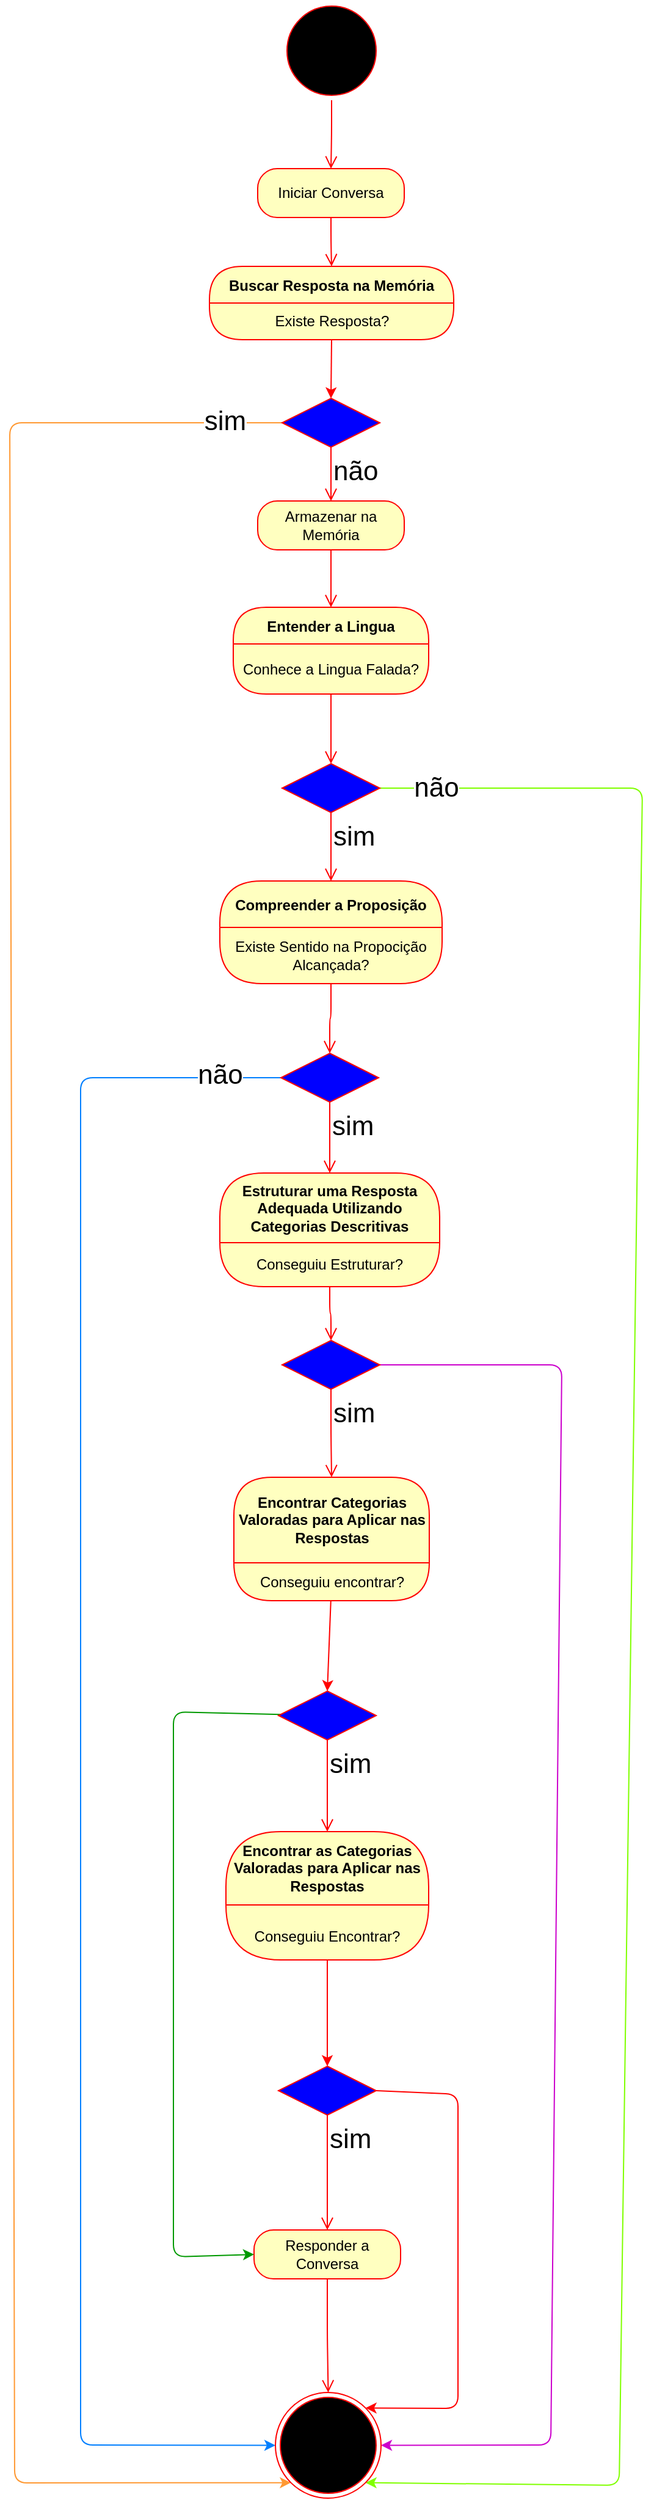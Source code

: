 <mxfile>
    <diagram id="ajJ6zpVRrcrcCG0nuid9" name="Página-1">
        <mxGraphModel dx="824" dy="566" grid="0" gridSize="10" guides="1" tooltips="1" connect="1" arrows="1" fold="1" page="1" pageScale="1" pageWidth="827" pageHeight="1169" math="0" shadow="0">
            <root>
                <mxCell id="0"/>
                <mxCell id="1" parent="0"/>
                <mxCell id="2" value="" style="ellipse;html=1;shape=startState;fillColor=#000000;strokeColor=#ff0000;" parent="1" vertex="1">
                    <mxGeometry x="374" y="4" width="81" height="81" as="geometry"/>
                </mxCell>
                <mxCell id="3" value="" style="edgeStyle=orthogonalEdgeStyle;html=1;verticalAlign=bottom;endArrow=open;endSize=8;strokeColor=#ff0000;entryX=0.5;entryY=0;entryDx=0;entryDy=0;" parent="1" source="2" target="4" edge="1">
                    <mxGeometry relative="1" as="geometry">
                        <mxPoint x="414" y="117" as="targetPoint"/>
                    </mxGeometry>
                </mxCell>
                <mxCell id="4" value="Iniciar Conversa" style="rounded=1;whiteSpace=wrap;html=1;arcSize=40;fontColor=#000000;fillColor=#ffffc0;strokeColor=#ff0000;" parent="1" vertex="1">
                    <mxGeometry x="354" y="141" width="120" height="40" as="geometry"/>
                </mxCell>
                <mxCell id="5" value="" style="edgeStyle=orthogonalEdgeStyle;html=1;verticalAlign=bottom;endArrow=open;endSize=8;strokeColor=#ff0000;entryX=0.5;entryY=0;entryDx=0;entryDy=0;" parent="1" source="4" target="6" edge="1">
                    <mxGeometry relative="1" as="geometry">
                        <mxPoint x="416" y="221" as="targetPoint"/>
                    </mxGeometry>
                </mxCell>
                <mxCell id="6" value="Buscar Resposta na Memória" style="swimlane;fontStyle=1;align=center;verticalAlign=middle;childLayout=stackLayout;horizontal=1;startSize=30;horizontalStack=0;resizeParent=0;resizeLast=1;container=0;fontColor=#000000;collapsible=0;rounded=1;arcSize=30;strokeColor=#ff0000;fillColor=#ffffc0;swimlaneFillColor=#ffffc0;dropTarget=0;" parent="1" vertex="1">
                    <mxGeometry x="314.5" y="221" width="200" height="60" as="geometry"/>
                </mxCell>
                <mxCell id="7" value="Existe Resposta?" style="text;html=1;strokeColor=none;fillColor=none;align=center;verticalAlign=middle;spacingLeft=4;spacingRight=4;whiteSpace=wrap;overflow=hidden;rotatable=0;fontColor=#000000;" parent="6" vertex="1">
                    <mxGeometry y="30" width="200" height="30" as="geometry"/>
                </mxCell>
                <mxCell id="74" style="edgeStyle=none;html=1;exitX=0;exitY=0.5;exitDx=0;exitDy=0;entryX=0;entryY=1;entryDx=0;entryDy=0;strokeColor=#FF9933;fontSize=22;" edge="1" parent="1" source="11" target="47">
                    <mxGeometry relative="1" as="geometry">
                        <Array as="points">
                            <mxPoint x="151" y="349"/>
                            <mxPoint x="155" y="2035"/>
                        </Array>
                    </mxGeometry>
                </mxCell>
                <mxCell id="76" value="sim" style="edgeLabel;html=1;align=center;verticalAlign=middle;resizable=0;points=[];fontSize=22;" vertex="1" connectable="0" parent="74">
                    <mxGeometry x="-0.956" y="-1" relative="1" as="geometry">
                        <mxPoint as="offset"/>
                    </mxGeometry>
                </mxCell>
                <mxCell id="11" value="" style="rhombus;whiteSpace=wrap;html=1;fillColor=#0000FF;strokeColor=#ff0000;" parent="1" vertex="1">
                    <mxGeometry x="374" y="329" width="80" height="40" as="geometry"/>
                </mxCell>
                <mxCell id="13" value="&lt;font style=&quot;font-size: 22px;&quot;&gt;não&lt;/font&gt;" style="edgeStyle=orthogonalEdgeStyle;html=1;align=left;verticalAlign=top;endArrow=open;endSize=8;strokeColor=#ff0000;entryX=0.5;entryY=0;entryDx=0;entryDy=0;" parent="1" source="11" target="16" edge="1">
                    <mxGeometry x="-1" relative="1" as="geometry">
                        <mxPoint x="414" y="483" as="targetPoint"/>
                    </mxGeometry>
                </mxCell>
                <mxCell id="15" style="edgeStyle=none;html=1;exitX=0.5;exitY=1;exitDx=0;exitDy=0;entryX=0.5;entryY=0;entryDx=0;entryDy=0;strokeColor=#FF0000;" parent="1" source="7" target="11" edge="1">
                    <mxGeometry relative="1" as="geometry"/>
                </mxCell>
                <mxCell id="16" value="Armazenar na Memória" style="rounded=1;whiteSpace=wrap;html=1;arcSize=40;fontColor=#000000;fillColor=#ffffc0;strokeColor=#ff0000;" parent="1" vertex="1">
                    <mxGeometry x="354" y="413" width="120" height="40" as="geometry"/>
                </mxCell>
                <mxCell id="17" value="" style="edgeStyle=orthogonalEdgeStyle;html=1;verticalAlign=bottom;endArrow=open;endSize=8;strokeColor=#ff0000;entryX=0.5;entryY=0;entryDx=0;entryDy=0;" parent="1" source="16" target="18" edge="1">
                    <mxGeometry relative="1" as="geometry">
                        <mxPoint x="414" y="523" as="targetPoint"/>
                    </mxGeometry>
                </mxCell>
                <mxCell id="18" value="Entender a Lingua" style="swimlane;fontStyle=1;align=center;verticalAlign=middle;childLayout=stackLayout;horizontal=1;startSize=30;horizontalStack=0;resizeParent=0;resizeLast=1;container=0;fontColor=#000000;collapsible=0;rounded=1;arcSize=30;strokeColor=#ff0000;fillColor=#ffffc0;swimlaneFillColor=#ffffc0;dropTarget=0;" parent="1" vertex="1">
                    <mxGeometry x="334" y="500" width="160" height="71" as="geometry"/>
                </mxCell>
                <mxCell id="19" value="Conhece a Lingua Falada?" style="text;html=1;strokeColor=none;fillColor=none;align=center;verticalAlign=middle;spacingLeft=4;spacingRight=4;whiteSpace=wrap;overflow=hidden;rotatable=0;fontColor=#000000;" parent="18" vertex="1">
                    <mxGeometry y="30" width="160" height="41" as="geometry"/>
                </mxCell>
                <mxCell id="20" value="" style="edgeStyle=orthogonalEdgeStyle;html=1;verticalAlign=bottom;endArrow=open;endSize=8;strokeColor=#ff0000;entryX=0.5;entryY=0;entryDx=0;entryDy=0;" parent="1" source="18" target="24" edge="1">
                    <mxGeometry relative="1" as="geometry">
                        <mxPoint x="414" y="686" as="targetPoint"/>
                    </mxGeometry>
                </mxCell>
                <mxCell id="72" style="edgeStyle=none;html=1;entryX=1;entryY=1;entryDx=0;entryDy=0;strokeColor=#80FF00;fontSize=22;" edge="1" parent="1" source="24" target="47">
                    <mxGeometry relative="1" as="geometry">
                        <Array as="points">
                            <mxPoint x="669" y="648"/>
                            <mxPoint x="650" y="2037"/>
                        </Array>
                    </mxGeometry>
                </mxCell>
                <mxCell id="73" value="não" style="edgeLabel;html=1;align=center;verticalAlign=middle;resizable=0;points=[];fontSize=22;" vertex="1" connectable="0" parent="72">
                    <mxGeometry x="-0.95" relative="1" as="geometry">
                        <mxPoint as="offset"/>
                    </mxGeometry>
                </mxCell>
                <mxCell id="24" value="" style="rhombus;whiteSpace=wrap;html=1;fillColor=#0000FF;strokeColor=#ff0000;" parent="1" vertex="1">
                    <mxGeometry x="374" y="628" width="80" height="40" as="geometry"/>
                </mxCell>
                <mxCell id="26" value="&lt;font style=&quot;font-size: 22px;&quot;&gt;sim&lt;/font&gt;" style="edgeStyle=orthogonalEdgeStyle;html=1;align=left;verticalAlign=top;endArrow=open;endSize=8;strokeColor=#ff0000;entryX=0.5;entryY=0;entryDx=0;entryDy=0;" parent="1" source="24" target="30" edge="1">
                    <mxGeometry x="-1" relative="1" as="geometry">
                        <mxPoint x="414" y="708" as="targetPoint"/>
                    </mxGeometry>
                </mxCell>
                <mxCell id="30" value="Compreender a Proposição" style="swimlane;fontStyle=1;align=center;verticalAlign=middle;childLayout=stackLayout;horizontal=1;startSize=38;horizontalStack=0;resizeParent=0;resizeLast=1;container=0;fontColor=#000000;collapsible=0;rounded=1;arcSize=30;strokeColor=#ff0000;fillColor=#ffffc0;swimlaneFillColor=#ffffc0;dropTarget=0;" parent="1" vertex="1">
                    <mxGeometry x="323" y="724" width="182" height="84" as="geometry"/>
                </mxCell>
                <mxCell id="31" value="Existe Sentido na Propocição Alcançada?" style="text;html=1;strokeColor=none;fillColor=none;align=center;verticalAlign=middle;spacingLeft=4;spacingRight=4;whiteSpace=wrap;overflow=hidden;rotatable=0;fontColor=#000000;" parent="30" vertex="1">
                    <mxGeometry y="38" width="182" height="46" as="geometry"/>
                </mxCell>
                <mxCell id="32" value="" style="edgeStyle=orthogonalEdgeStyle;html=1;verticalAlign=bottom;endArrow=open;endSize=8;strokeColor=#ff0000;entryX=0.5;entryY=0;entryDx=0;entryDy=0;" parent="1" source="30" target="33" edge="1">
                    <mxGeometry relative="1" as="geometry">
                        <mxPoint x="416" y="948" as="targetPoint"/>
                    </mxGeometry>
                </mxCell>
                <mxCell id="71" style="edgeStyle=none;html=1;strokeColor=#007FFF;fontSize=22;entryX=0;entryY=0.5;entryDx=0;entryDy=0;" edge="1" parent="1" source="33" target="47">
                    <mxGeometry relative="1" as="geometry">
                        <mxPoint x="413" y="2061.895" as="targetPoint"/>
                        <Array as="points">
                            <mxPoint x="209" y="885"/>
                            <mxPoint x="209" y="2004"/>
                        </Array>
                    </mxGeometry>
                </mxCell>
                <mxCell id="75" value="não" style="edgeLabel;html=1;align=center;verticalAlign=middle;resizable=0;points=[];fontSize=22;" vertex="1" connectable="0" parent="71">
                    <mxGeometry x="-0.931" y="-2" relative="1" as="geometry">
                        <mxPoint as="offset"/>
                    </mxGeometry>
                </mxCell>
                <mxCell id="33" value="" style="rhombus;whiteSpace=wrap;html=1;fillColor=#0000FF;strokeColor=#ff0000;" parent="1" vertex="1">
                    <mxGeometry x="373" y="865" width="80" height="40" as="geometry"/>
                </mxCell>
                <mxCell id="35" value="&lt;font style=&quot;font-size: 22px;&quot;&gt;sim&lt;/font&gt;" style="edgeStyle=orthogonalEdgeStyle;html=1;align=left;verticalAlign=top;endArrow=open;endSize=8;strokeColor=#ff0000;entryX=0.5;entryY=0;entryDx=0;entryDy=0;" parent="1" source="33" target="36" edge="1">
                    <mxGeometry x="-1" relative="1" as="geometry">
                        <mxPoint x="416" y="1106" as="targetPoint"/>
                    </mxGeometry>
                </mxCell>
                <mxCell id="36" value="Estruturar uma Resposta Adequada Utilizando Categorias Descritivas" style="swimlane;fontStyle=1;align=center;verticalAlign=middle;childLayout=stackLayout;horizontal=1;startSize=57;horizontalStack=0;resizeParent=0;resizeLast=1;container=0;fontColor=#000000;collapsible=0;rounded=1;arcSize=30;strokeColor=#ff0000;fillColor=#ffffc0;swimlaneFillColor=#ffffc0;dropTarget=0;whiteSpace=wrap;" parent="1" vertex="1">
                    <mxGeometry x="323" y="963" width="180" height="93" as="geometry"/>
                </mxCell>
                <mxCell id="37" value="Conseguiu Estruturar?" style="text;html=1;strokeColor=none;fillColor=none;align=center;verticalAlign=middle;spacingLeft=4;spacingRight=4;whiteSpace=wrap;overflow=hidden;rotatable=0;fontColor=#000000;" parent="36" vertex="1">
                    <mxGeometry y="57" width="180" height="36" as="geometry"/>
                </mxCell>
                <mxCell id="38" value="" style="edgeStyle=orthogonalEdgeStyle;html=1;verticalAlign=bottom;endArrow=open;endSize=8;strokeColor=#ff0000;entryX=0.5;entryY=0;entryDx=0;entryDy=0;" parent="1" source="36" target="40" edge="1">
                    <mxGeometry relative="1" as="geometry">
                        <mxPoint x="414" y="1272" as="targetPoint"/>
                    </mxGeometry>
                </mxCell>
                <mxCell id="70" style="edgeStyle=none;html=1;entryX=1;entryY=0.5;entryDx=0;entryDy=0;strokeColor=#CC00CC;fontSize=22;" edge="1" parent="1" source="40" target="47">
                    <mxGeometry relative="1" as="geometry">
                        <Array as="points">
                            <mxPoint x="603" y="1120"/>
                            <mxPoint x="594" y="2004"/>
                        </Array>
                    </mxGeometry>
                </mxCell>
                <mxCell id="40" value="" style="rhombus;whiteSpace=wrap;html=1;fillColor=#0000FF;strokeColor=#ff0000;" parent="1" vertex="1">
                    <mxGeometry x="374" y="1100" width="80" height="40" as="geometry"/>
                </mxCell>
                <mxCell id="42" value="&lt;font style=&quot;font-size: 22px;&quot;&gt;sim&lt;/font&gt;" style="edgeStyle=orthogonalEdgeStyle;html=1;align=left;verticalAlign=top;endArrow=open;endSize=8;strokeColor=#ff0000;entryX=0.5;entryY=0;entryDx=0;entryDy=0;" parent="1" source="40" target="50" edge="1">
                    <mxGeometry x="-1" relative="1" as="geometry">
                        <mxPoint x="413.5" y="1231" as="targetPoint"/>
                    </mxGeometry>
                </mxCell>
                <mxCell id="45" value="Responder a Conversa" style="rounded=1;whiteSpace=wrap;html=1;arcSize=40;fontColor=#000000;fillColor=#ffffc0;strokeColor=#ff0000;" parent="1" vertex="1">
                    <mxGeometry x="351" y="1828" width="120" height="40" as="geometry"/>
                </mxCell>
                <mxCell id="46" value="" style="edgeStyle=orthogonalEdgeStyle;html=1;verticalAlign=bottom;endArrow=open;endSize=8;strokeColor=#ff0000;entryX=0.5;entryY=0;entryDx=0;entryDy=0;" parent="1" source="45" target="47" edge="1">
                    <mxGeometry relative="1" as="geometry">
                        <mxPoint x="411" y="1886" as="targetPoint"/>
                    </mxGeometry>
                </mxCell>
                <mxCell id="47" value="" style="ellipse;html=1;shape=endState;fillColor=#000000;strokeColor=#ff0000;" parent="1" vertex="1">
                    <mxGeometry x="368.5" y="1961" width="86.5" height="86.5" as="geometry"/>
                </mxCell>
                <mxCell id="50" value="Encontrar Categorias Valoradas para Aplicar nas Respostas" style="swimlane;fontStyle=1;align=center;verticalAlign=middle;childLayout=stackLayout;horizontal=1;startSize=70;horizontalStack=0;resizeParent=0;resizeLast=1;container=0;fontColor=#000000;collapsible=0;rounded=1;arcSize=30;strokeColor=#ff0000;fillColor=#ffffc0;swimlaneFillColor=#ffffc0;dropTarget=0;whiteSpace=wrap;" vertex="1" parent="1">
                    <mxGeometry x="334.5" y="1212" width="160" height="101" as="geometry"/>
                </mxCell>
                <mxCell id="51" value="Conseguiu encontrar?" style="text;html=1;strokeColor=none;fillColor=none;align=center;verticalAlign=middle;spacingLeft=4;spacingRight=4;whiteSpace=wrap;overflow=hidden;rotatable=0;fontColor=#000000;" vertex="1" parent="50">
                    <mxGeometry y="70" width="160" height="31" as="geometry"/>
                </mxCell>
                <mxCell id="69" style="edgeStyle=none;html=1;entryX=0;entryY=0.5;entryDx=0;entryDy=0;strokeColor=#009900;fontSize=22;" edge="1" parent="1" source="53" target="45">
                    <mxGeometry relative="1" as="geometry">
                        <Array as="points">
                            <mxPoint x="285" y="1404"/>
                            <mxPoint x="285" y="1850"/>
                        </Array>
                    </mxGeometry>
                </mxCell>
                <mxCell id="53" value="" style="rhombus;whiteSpace=wrap;html=1;fillColor=#0000FF;strokeColor=#ff0000;" vertex="1" parent="1">
                    <mxGeometry x="371" y="1387" width="80" height="40" as="geometry"/>
                </mxCell>
                <mxCell id="54" value="&lt;font style=&quot;font-size: 22px;&quot;&gt;sim&lt;/font&gt;" style="edgeStyle=orthogonalEdgeStyle;html=1;align=left;verticalAlign=top;endArrow=open;endSize=8;strokeColor=#ff0000;entryX=0.5;entryY=0;entryDx=0;entryDy=0;" edge="1" parent="1" source="53" target="59">
                    <mxGeometry x="-1" relative="1" as="geometry">
                        <mxPoint x="411" y="1470" as="targetPoint"/>
                    </mxGeometry>
                </mxCell>
                <mxCell id="55" style="edgeStyle=none;html=1;entryX=0.5;entryY=0;entryDx=0;entryDy=0;strokeColor=#FF0000;fontSize=22;" edge="1" parent="1" source="51" target="53">
                    <mxGeometry relative="1" as="geometry"/>
                </mxCell>
                <mxCell id="59" value="Encontrar as Categorias Valoradas para Aplicar nas Respostas" style="swimlane;fontStyle=1;align=center;verticalAlign=middle;childLayout=stackLayout;horizontal=1;startSize=60;horizontalStack=0;resizeParent=0;resizeLast=1;container=0;fontColor=#000000;collapsible=0;rounded=1;arcSize=30;strokeColor=#ff0000;fillColor=#ffffc0;swimlaneFillColor=#ffffc0;dropTarget=0;fontSize=12;whiteSpace=wrap;" vertex="1" parent="1">
                    <mxGeometry x="328" y="1502" width="166" height="105" as="geometry"/>
                </mxCell>
                <mxCell id="60" value="&lt;font style=&quot;font-size: 12px;&quot;&gt;Conseguiu Encontrar?&lt;/font&gt;" style="text;html=1;strokeColor=none;fillColor=none;align=center;verticalAlign=middle;spacingLeft=4;spacingRight=4;whiteSpace=wrap;overflow=hidden;rotatable=0;fontColor=#000000;fontSize=22;" vertex="1" parent="59">
                    <mxGeometry y="60" width="166" height="45" as="geometry"/>
                </mxCell>
                <mxCell id="68" style="edgeStyle=none;html=1;exitX=1;exitY=0.5;exitDx=0;exitDy=0;entryX=1;entryY=0;entryDx=0;entryDy=0;strokeColor=#FF0000;fontSize=22;" edge="1" parent="1" source="64" target="47">
                    <mxGeometry relative="1" as="geometry">
                        <Array as="points">
                            <mxPoint x="518" y="1717"/>
                            <mxPoint x="518" y="1974"/>
                        </Array>
                    </mxGeometry>
                </mxCell>
                <mxCell id="64" value="" style="rhombus;whiteSpace=wrap;html=1;fillColor=#0000FF;strokeColor=#ff0000;" vertex="1" parent="1">
                    <mxGeometry x="371" y="1694" width="80" height="40" as="geometry"/>
                </mxCell>
                <mxCell id="65" value="&lt;font style=&quot;font-size: 22px;&quot;&gt;sim&lt;/font&gt;" style="edgeStyle=orthogonalEdgeStyle;html=1;align=left;verticalAlign=top;endArrow=open;endSize=8;strokeColor=#ff0000;entryX=0.5;entryY=0;entryDx=0;entryDy=0;" edge="1" parent="1" source="64" target="45">
                    <mxGeometry x="-1" relative="1" as="geometry">
                        <mxPoint x="411" y="1763.0" as="targetPoint"/>
                    </mxGeometry>
                </mxCell>
                <mxCell id="66" style="edgeStyle=none;html=1;entryX=0.5;entryY=0;entryDx=0;entryDy=0;strokeColor=#FF0000;fontSize=22;exitX=0.5;exitY=1;exitDx=0;exitDy=0;" edge="1" parent="1" target="64" source="60">
                    <mxGeometry relative="1" as="geometry">
                        <mxPoint x="413" y="1614" as="sourcePoint"/>
                    </mxGeometry>
                </mxCell>
            </root>
        </mxGraphModel>
    </diagram>
</mxfile>